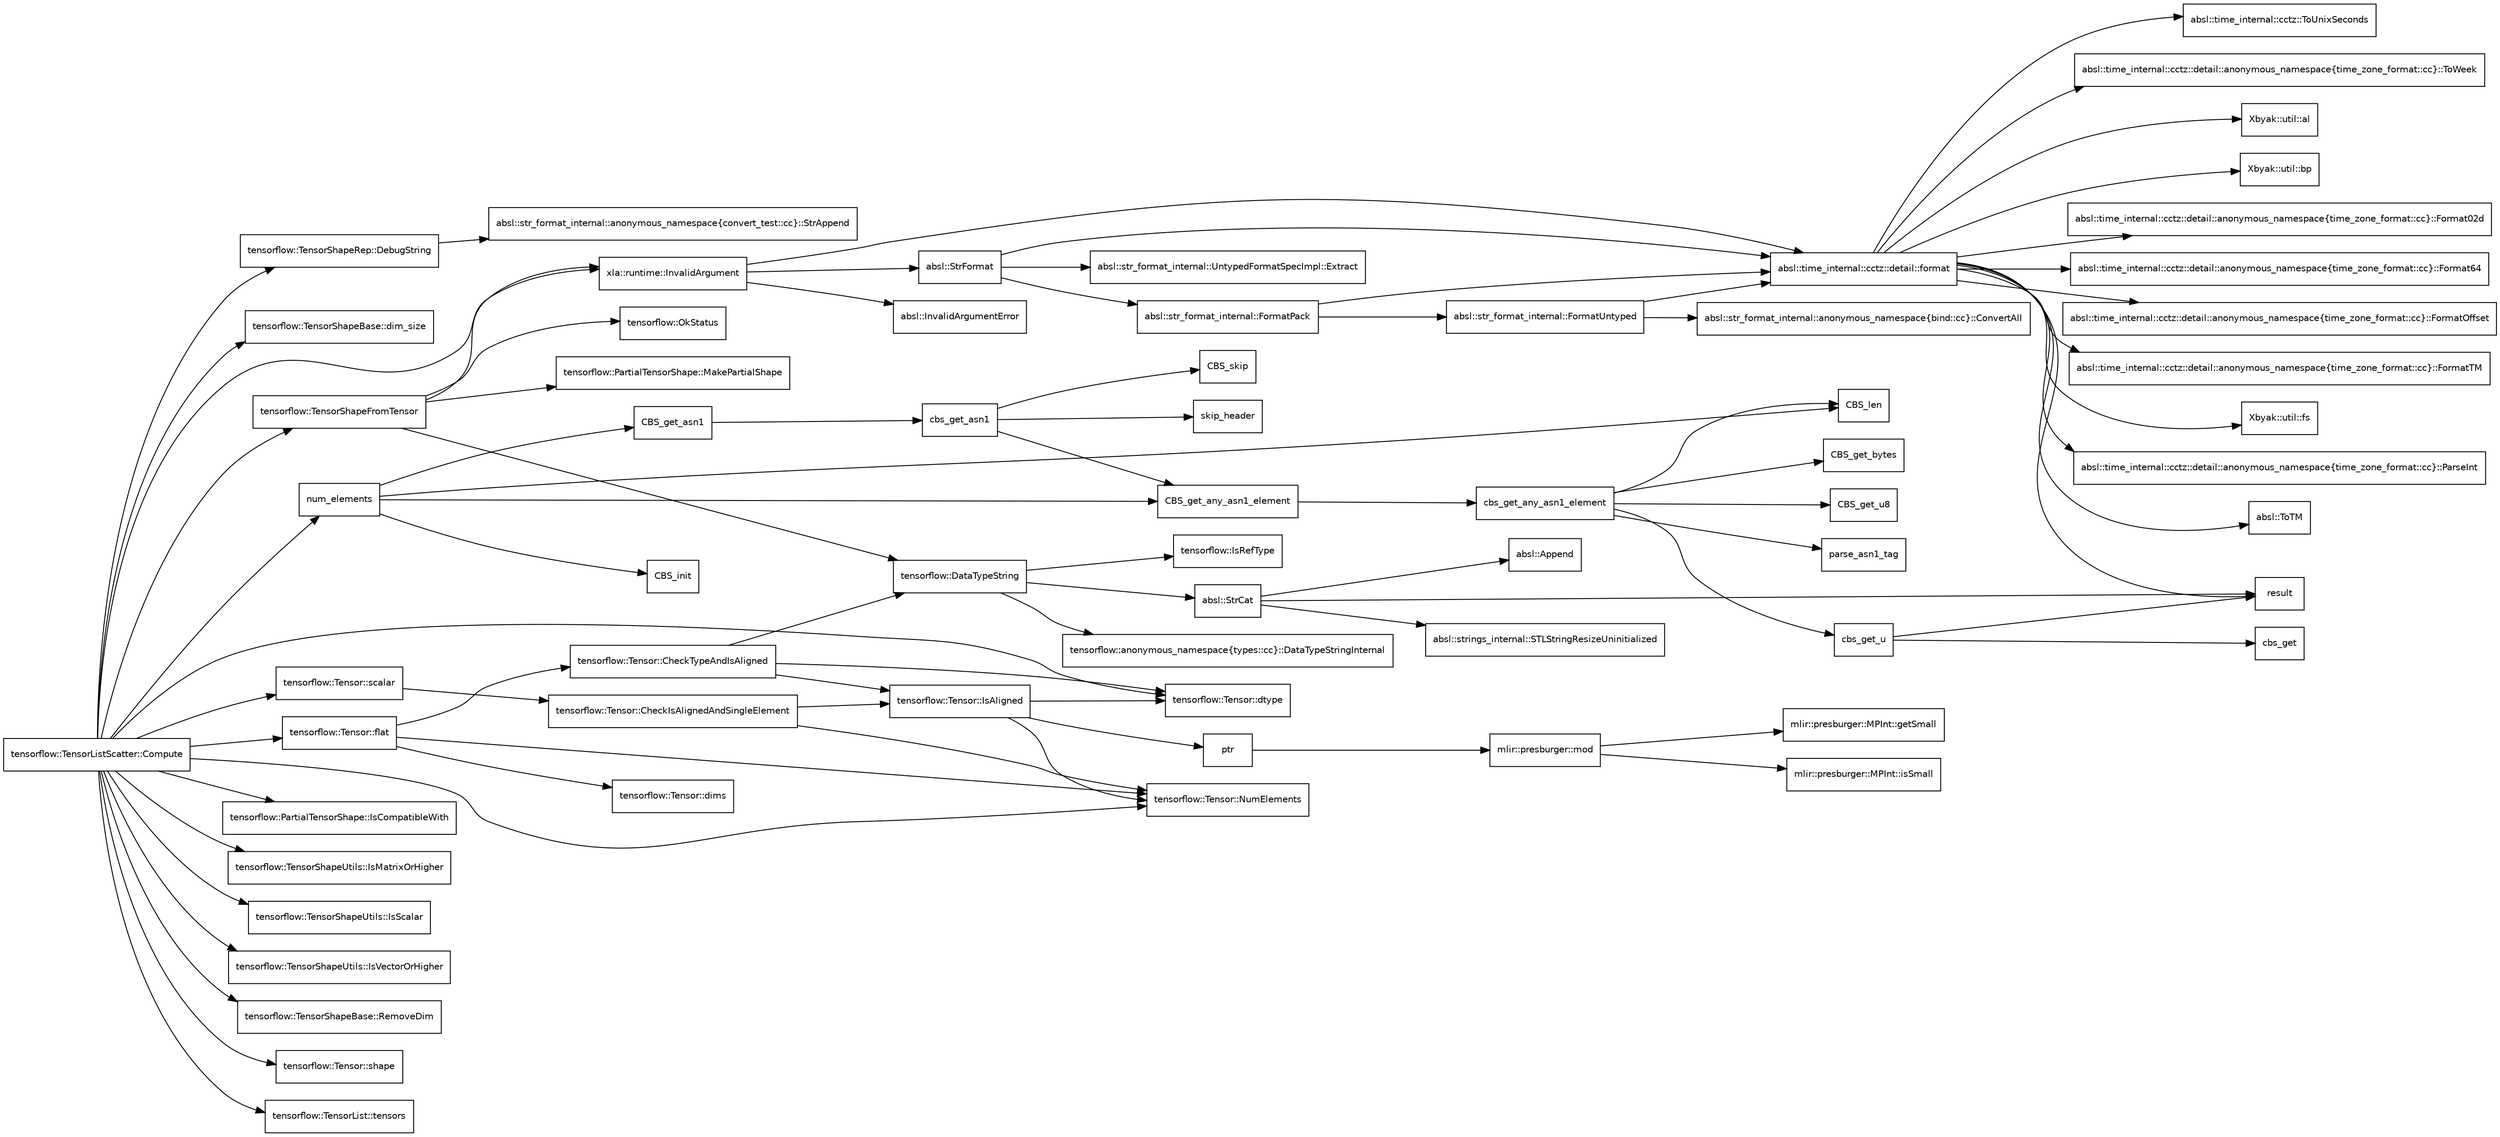 strict digraph  {
edge [fontname="Helvetica",fontsize="10",labelfontname="Helvetica",labelfontsize="10"];
node [fontname="Helvetica",fontsize="10",shape=record];
rankdir="LR";
"tensorflow::TensorListScatter::Compute";
"tensorflow::TensorShapeRep::DebugString";
"absl::str_format_internal::anonymous_namespace\{convert_test::cc\}::StrAppend";
"tensorflow::TensorShapeBase::dim_size";
"tensorflow::Tensor::dtype";
"tensorflow::Tensor::flat";
"tensorflow::Tensor::CheckTypeAndIsAligned";
"tensorflow::DataTypeString";
"tensorflow::anonymous_namespace\{types::cc\}::DataTypeStringInternal";
"tensorflow::IsRefType";
"absl::StrCat";
"absl::Append";
"result";
"absl::strings_internal::STLStringResizeUninitialized";
"tensorflow::Tensor::IsAligned";
"tensorflow::Tensor::NumElements";
"ptr";
"mlir::presburger::mod";
"mlir::presburger::MPInt::getSmall";
"mlir::presburger::MPInt::isSmall";
"tensorflow::Tensor::dims";
"xla::runtime::InvalidArgument";
"absl::time_internal::cctz::detail::format";
"Xbyak::util::al";
"Xbyak::util::bp";
"absl::time_internal::cctz::detail::anonymous_namespace\{time_zone_format::cc\}::Format02d";
"absl::time_internal::cctz::detail::anonymous_namespace\{time_zone_format::cc\}::Format64";
"absl::time_internal::cctz::detail::anonymous_namespace\{time_zone_format::cc\}::FormatOffset";
"absl::time_internal::cctz::detail::anonymous_namespace\{time_zone_format::cc\}::FormatTM";
"Xbyak::util::fs";
"absl::time_internal::cctz::detail::anonymous_namespace\{time_zone_format::cc\}::ParseInt";
"absl::ToTM";
"absl::time_internal::cctz::ToUnixSeconds";
"absl::time_internal::cctz::detail::anonymous_namespace\{time_zone_format::cc\}::ToWeek";
"absl::InvalidArgumentError";
"absl::StrFormat";
"absl::str_format_internal::UntypedFormatSpecImpl::Extract";
"absl::str_format_internal::FormatPack";
"absl::str_format_internal::FormatUntyped";
"absl::str_format_internal::anonymous_namespace\{bind::cc\}::ConvertAll";
"tensorflow::PartialTensorShape::IsCompatibleWith";
"tensorflow::TensorShapeUtils::IsMatrixOrHigher";
"tensorflow::TensorShapeUtils::IsScalar";
"tensorflow::TensorShapeUtils::IsVectorOrHigher";
"num_elements";
"CBS_get_any_asn1_element";
"cbs_get_any_asn1_element";
"CBS_get_bytes";
"cbs_get_u";
"cbs_get";
"CBS_get_u8";
"CBS_len";
"parse_asn1_tag";
"CBS_get_asn1";
"cbs_get_asn1";
"CBS_skip";
"skip_header";
"CBS_init";
"tensorflow::TensorShapeBase::RemoveDim";
"tensorflow::Tensor::scalar";
"tensorflow::Tensor::CheckIsAlignedAndSingleElement";
"tensorflow::Tensor::shape";
"tensorflow::TensorList::tensors";
"tensorflow::TensorShapeFromTensor";
"tensorflow::PartialTensorShape::MakePartialShape";
"tensorflow::OkStatus";
"tensorflow::TensorListScatter::Compute" -> "tensorflow::TensorShapeRep::DebugString";
"tensorflow::TensorListScatter::Compute" -> "tensorflow::TensorShapeBase::dim_size";
"tensorflow::TensorListScatter::Compute" -> "tensorflow::Tensor::dtype";
"tensorflow::TensorListScatter::Compute" -> "tensorflow::Tensor::flat";
"tensorflow::TensorListScatter::Compute" -> "xla::runtime::InvalidArgument";
"tensorflow::TensorListScatter::Compute" -> "tensorflow::PartialTensorShape::IsCompatibleWith";
"tensorflow::TensorListScatter::Compute" -> "tensorflow::TensorShapeUtils::IsMatrixOrHigher";
"tensorflow::TensorListScatter::Compute" -> "tensorflow::TensorShapeUtils::IsScalar";
"tensorflow::TensorListScatter::Compute" -> "tensorflow::TensorShapeUtils::IsVectorOrHigher";
"tensorflow::TensorListScatter::Compute" -> "num_elements";
"tensorflow::TensorListScatter::Compute" -> "tensorflow::Tensor::NumElements";
"tensorflow::TensorListScatter::Compute" -> "tensorflow::TensorShapeBase::RemoveDim";
"tensorflow::TensorListScatter::Compute" -> "tensorflow::Tensor::scalar";
"tensorflow::TensorListScatter::Compute" -> "tensorflow::Tensor::shape";
"tensorflow::TensorListScatter::Compute" -> "tensorflow::TensorList::tensors";
"tensorflow::TensorListScatter::Compute" -> "tensorflow::TensorShapeFromTensor";
"tensorflow::TensorShapeRep::DebugString" -> "absl::str_format_internal::anonymous_namespace\{convert_test::cc\}::StrAppend";
"tensorflow::Tensor::flat" -> "tensorflow::Tensor::CheckTypeAndIsAligned";
"tensorflow::Tensor::flat" -> "tensorflow::Tensor::dims";
"tensorflow::Tensor::flat" -> "tensorflow::Tensor::NumElements";
"tensorflow::Tensor::CheckTypeAndIsAligned" -> "tensorflow::DataTypeString";
"tensorflow::Tensor::CheckTypeAndIsAligned" -> "tensorflow::Tensor::dtype";
"tensorflow::Tensor::CheckTypeAndIsAligned" -> "tensorflow::Tensor::IsAligned";
"tensorflow::DataTypeString" -> "tensorflow::anonymous_namespace\{types::cc\}::DataTypeStringInternal";
"tensorflow::DataTypeString" -> "tensorflow::IsRefType";
"tensorflow::DataTypeString" -> "absl::StrCat";
"absl::StrCat" -> "absl::Append";
"absl::StrCat" -> "result";
"absl::StrCat" -> "absl::strings_internal::STLStringResizeUninitialized";
"tensorflow::Tensor::IsAligned" -> "tensorflow::Tensor::dtype";
"tensorflow::Tensor::IsAligned" -> "tensorflow::Tensor::NumElements";
"tensorflow::Tensor::IsAligned" -> "ptr";
"ptr" -> "mlir::presburger::mod";
"mlir::presburger::mod" -> "mlir::presburger::MPInt::getSmall";
"mlir::presburger::mod" -> "mlir::presburger::MPInt::isSmall";
"xla::runtime::InvalidArgument" -> "absl::time_internal::cctz::detail::format";
"xla::runtime::InvalidArgument" -> "absl::InvalidArgumentError";
"xla::runtime::InvalidArgument" -> "absl::StrFormat";
"absl::time_internal::cctz::detail::format" -> "Xbyak::util::al";
"absl::time_internal::cctz::detail::format" -> "Xbyak::util::bp";
"absl::time_internal::cctz::detail::format" -> "absl::time_internal::cctz::detail::anonymous_namespace\{time_zone_format::cc\}::Format02d";
"absl::time_internal::cctz::detail::format" -> "absl::time_internal::cctz::detail::anonymous_namespace\{time_zone_format::cc\}::Format64";
"absl::time_internal::cctz::detail::format" -> "absl::time_internal::cctz::detail::anonymous_namespace\{time_zone_format::cc\}::FormatOffset";
"absl::time_internal::cctz::detail::format" -> "absl::time_internal::cctz::detail::anonymous_namespace\{time_zone_format::cc\}::FormatTM";
"absl::time_internal::cctz::detail::format" -> "Xbyak::util::fs";
"absl::time_internal::cctz::detail::format" -> "absl::time_internal::cctz::detail::anonymous_namespace\{time_zone_format::cc\}::ParseInt";
"absl::time_internal::cctz::detail::format" -> "result";
"absl::time_internal::cctz::detail::format" -> "absl::ToTM";
"absl::time_internal::cctz::detail::format" -> "absl::time_internal::cctz::ToUnixSeconds";
"absl::time_internal::cctz::detail::format" -> "absl::time_internal::cctz::detail::anonymous_namespace\{time_zone_format::cc\}::ToWeek";
"absl::StrFormat" -> "absl::str_format_internal::UntypedFormatSpecImpl::Extract";
"absl::StrFormat" -> "absl::time_internal::cctz::detail::format";
"absl::StrFormat" -> "absl::str_format_internal::FormatPack";
"absl::str_format_internal::FormatPack" -> "absl::time_internal::cctz::detail::format";
"absl::str_format_internal::FormatPack" -> "absl::str_format_internal::FormatUntyped";
"absl::str_format_internal::FormatUntyped" -> "absl::str_format_internal::anonymous_namespace\{bind::cc\}::ConvertAll";
"absl::str_format_internal::FormatUntyped" -> "absl::time_internal::cctz::detail::format";
"num_elements" -> "CBS_get_any_asn1_element";
"num_elements" -> "CBS_get_asn1";
"num_elements" -> "CBS_init";
"num_elements" -> "CBS_len";
"CBS_get_any_asn1_element" -> "cbs_get_any_asn1_element";
"cbs_get_any_asn1_element" -> "CBS_get_bytes";
"cbs_get_any_asn1_element" -> "cbs_get_u";
"cbs_get_any_asn1_element" -> "CBS_get_u8";
"cbs_get_any_asn1_element" -> "CBS_len";
"cbs_get_any_asn1_element" -> "parse_asn1_tag";
"cbs_get_u" -> "cbs_get";
"cbs_get_u" -> "result";
"CBS_get_asn1" -> "cbs_get_asn1";
"cbs_get_asn1" -> "CBS_get_any_asn1_element";
"cbs_get_asn1" -> "CBS_skip";
"cbs_get_asn1" -> "skip_header";
"tensorflow::Tensor::scalar" -> "tensorflow::Tensor::CheckIsAlignedAndSingleElement";
"tensorflow::Tensor::CheckIsAlignedAndSingleElement" -> "tensorflow::Tensor::IsAligned";
"tensorflow::Tensor::CheckIsAlignedAndSingleElement" -> "tensorflow::Tensor::NumElements";
"tensorflow::TensorShapeFromTensor" -> "tensorflow::DataTypeString";
"tensorflow::TensorShapeFromTensor" -> "xla::runtime::InvalidArgument";
"tensorflow::TensorShapeFromTensor" -> "tensorflow::PartialTensorShape::MakePartialShape";
"tensorflow::TensorShapeFromTensor" -> "tensorflow::OkStatus";
}
